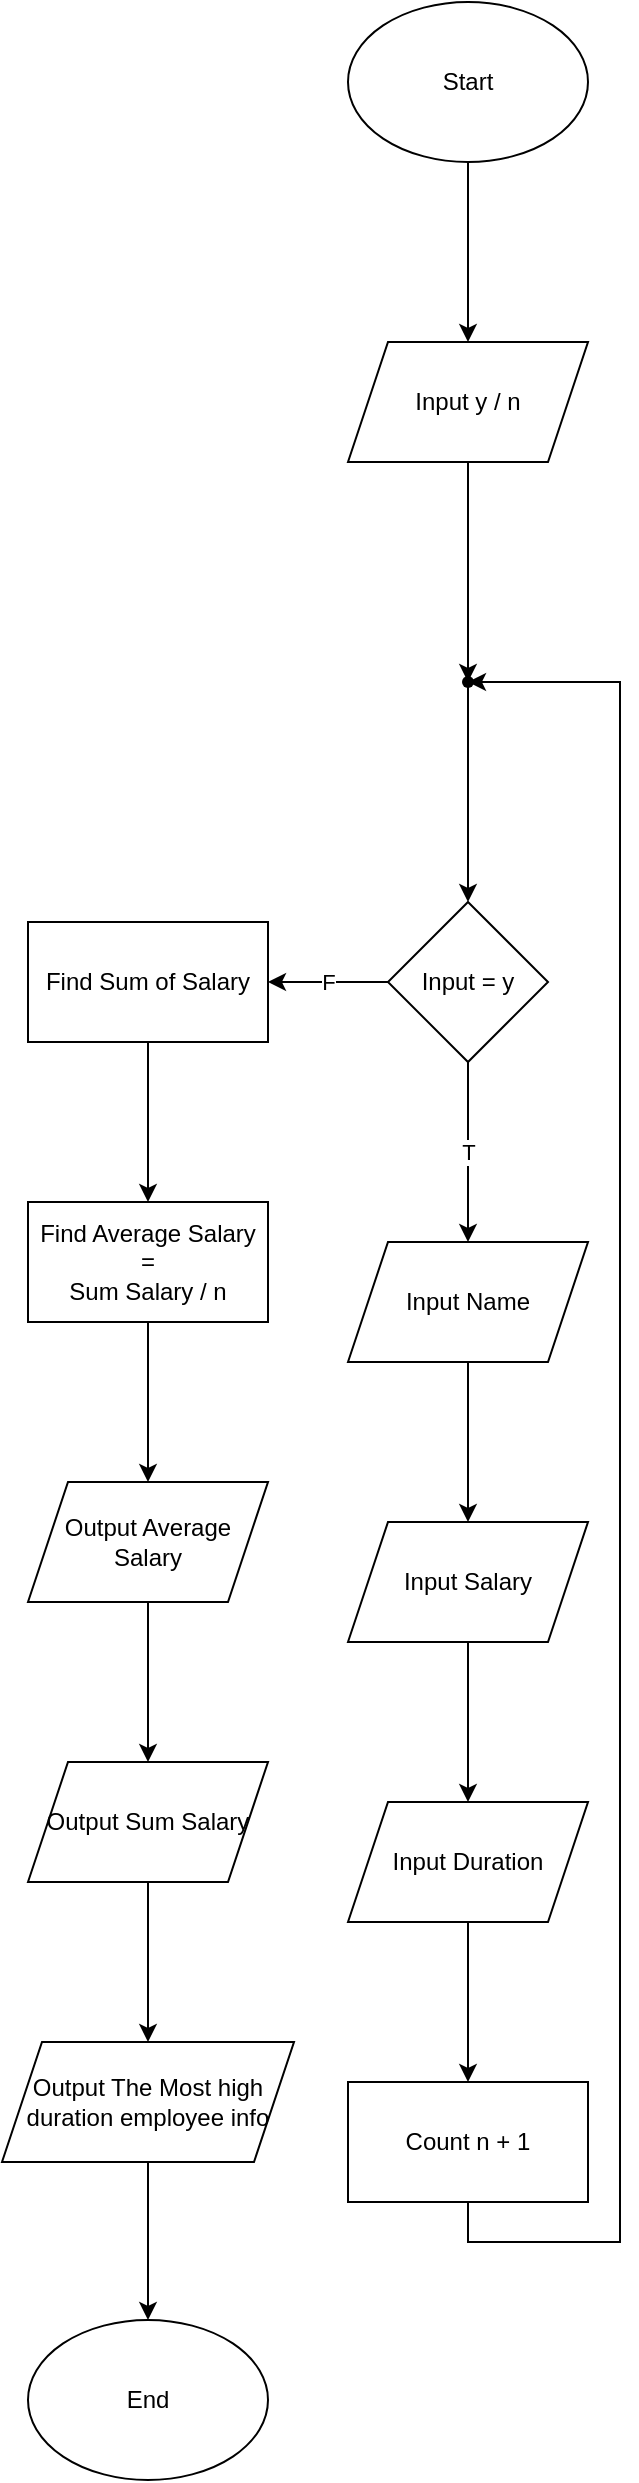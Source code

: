 <mxfile version="25.0.1">
  <diagram name="หน้า-1" id="caE3stl09hQpyBwmB7wa">
    <mxGraphModel dx="1050" dy="530" grid="1" gridSize="10" guides="1" tooltips="1" connect="1" arrows="1" fold="1" page="1" pageScale="1" pageWidth="827" pageHeight="1169" math="0" shadow="0">
      <root>
        <mxCell id="0" />
        <mxCell id="1" parent="0" />
        <mxCell id="wu_X6CNraZPn9N3VMMo3-3" value="" style="edgeStyle=orthogonalEdgeStyle;rounded=0;orthogonalLoop=1;jettySize=auto;html=1;" edge="1" parent="1" source="wu_X6CNraZPn9N3VMMo3-1" target="wu_X6CNraZPn9N3VMMo3-2">
          <mxGeometry relative="1" as="geometry" />
        </mxCell>
        <mxCell id="wu_X6CNraZPn9N3VMMo3-1" value="Start" style="ellipse;whiteSpace=wrap;html=1;" vertex="1" parent="1">
          <mxGeometry x="354" y="10" width="120" height="80" as="geometry" />
        </mxCell>
        <mxCell id="wu_X6CNraZPn9N3VMMo3-13" value="" style="edgeStyle=orthogonalEdgeStyle;rounded=0;orthogonalLoop=1;jettySize=auto;html=1;" edge="1" parent="1" source="wu_X6CNraZPn9N3VMMo3-2" target="wu_X6CNraZPn9N3VMMo3-12">
          <mxGeometry relative="1" as="geometry" />
        </mxCell>
        <mxCell id="wu_X6CNraZPn9N3VMMo3-2" value="Input y / n" style="shape=parallelogram;perimeter=parallelogramPerimeter;whiteSpace=wrap;html=1;fixedSize=1;" vertex="1" parent="1">
          <mxGeometry x="354" y="180" width="120" height="60" as="geometry" />
        </mxCell>
        <mxCell id="wu_X6CNraZPn9N3VMMo3-7" value="T" style="edgeStyle=orthogonalEdgeStyle;rounded=0;orthogonalLoop=1;jettySize=auto;html=1;" edge="1" parent="1" source="wu_X6CNraZPn9N3VMMo3-4" target="wu_X6CNraZPn9N3VMMo3-6">
          <mxGeometry relative="1" as="geometry" />
        </mxCell>
        <mxCell id="wu_X6CNraZPn9N3VMMo3-26" value="F" style="edgeStyle=orthogonalEdgeStyle;rounded=0;orthogonalLoop=1;jettySize=auto;html=1;" edge="1" parent="1" source="wu_X6CNraZPn9N3VMMo3-4" target="wu_X6CNraZPn9N3VMMo3-25">
          <mxGeometry relative="1" as="geometry" />
        </mxCell>
        <mxCell id="wu_X6CNraZPn9N3VMMo3-4" value="Input = y" style="rhombus;whiteSpace=wrap;html=1;" vertex="1" parent="1">
          <mxGeometry x="374" y="460" width="80" height="80" as="geometry" />
        </mxCell>
        <mxCell id="wu_X6CNraZPn9N3VMMo3-9" value="" style="edgeStyle=orthogonalEdgeStyle;rounded=0;orthogonalLoop=1;jettySize=auto;html=1;" edge="1" parent="1" source="wu_X6CNraZPn9N3VMMo3-6" target="wu_X6CNraZPn9N3VMMo3-8">
          <mxGeometry relative="1" as="geometry" />
        </mxCell>
        <mxCell id="wu_X6CNraZPn9N3VMMo3-6" value="Input Name" style="shape=parallelogram;perimeter=parallelogramPerimeter;whiteSpace=wrap;html=1;fixedSize=1;" vertex="1" parent="1">
          <mxGeometry x="354" y="630" width="120" height="60" as="geometry" />
        </mxCell>
        <mxCell id="wu_X6CNraZPn9N3VMMo3-11" value="" style="edgeStyle=orthogonalEdgeStyle;rounded=0;orthogonalLoop=1;jettySize=auto;html=1;" edge="1" parent="1" source="wu_X6CNraZPn9N3VMMo3-8" target="wu_X6CNraZPn9N3VMMo3-10">
          <mxGeometry relative="1" as="geometry" />
        </mxCell>
        <mxCell id="wu_X6CNraZPn9N3VMMo3-8" value="Input Salary" style="shape=parallelogram;perimeter=parallelogramPerimeter;whiteSpace=wrap;html=1;fixedSize=1;" vertex="1" parent="1">
          <mxGeometry x="354" y="770" width="120" height="60" as="geometry" />
        </mxCell>
        <mxCell id="wu_X6CNraZPn9N3VMMo3-19" value="" style="edgeStyle=orthogonalEdgeStyle;rounded=0;orthogonalLoop=1;jettySize=auto;html=1;" edge="1" parent="1" source="wu_X6CNraZPn9N3VMMo3-10" target="wu_X6CNraZPn9N3VMMo3-18">
          <mxGeometry relative="1" as="geometry" />
        </mxCell>
        <mxCell id="wu_X6CNraZPn9N3VMMo3-10" value="Input Duration" style="shape=parallelogram;perimeter=parallelogramPerimeter;whiteSpace=wrap;html=1;fixedSize=1;" vertex="1" parent="1">
          <mxGeometry x="354" y="910" width="120" height="60" as="geometry" />
        </mxCell>
        <mxCell id="wu_X6CNraZPn9N3VMMo3-14" value="" style="edgeStyle=orthogonalEdgeStyle;rounded=0;orthogonalLoop=1;jettySize=auto;html=1;" edge="1" parent="1" source="wu_X6CNraZPn9N3VMMo3-12" target="wu_X6CNraZPn9N3VMMo3-4">
          <mxGeometry relative="1" as="geometry" />
        </mxCell>
        <mxCell id="wu_X6CNraZPn9N3VMMo3-12" value="" style="shape=waypoint;sketch=0;size=6;pointerEvents=1;points=[];fillColor=default;resizable=0;rotatable=0;perimeter=centerPerimeter;snapToPoint=1;" vertex="1" parent="1">
          <mxGeometry x="404" y="340" width="20" height="20" as="geometry" />
        </mxCell>
        <mxCell id="wu_X6CNraZPn9N3VMMo3-18" value="Count n + 1" style="whiteSpace=wrap;html=1;" vertex="1" parent="1">
          <mxGeometry x="354" y="1050" width="120" height="60" as="geometry" />
        </mxCell>
        <mxCell id="wu_X6CNraZPn9N3VMMo3-20" style="edgeStyle=orthogonalEdgeStyle;rounded=0;orthogonalLoop=1;jettySize=auto;html=1;exitX=0.5;exitY=1;exitDx=0;exitDy=0;entryX=0.9;entryY=0.46;entryDx=0;entryDy=0;entryPerimeter=0;" edge="1" parent="1" source="wu_X6CNraZPn9N3VMMo3-18" target="wu_X6CNraZPn9N3VMMo3-12">
          <mxGeometry relative="1" as="geometry">
            <Array as="points">
              <mxPoint x="414" y="1130" />
              <mxPoint x="490" y="1130" />
              <mxPoint x="490" y="350" />
            </Array>
          </mxGeometry>
        </mxCell>
        <mxCell id="wu_X6CNraZPn9N3VMMo3-30" value="" style="edgeStyle=orthogonalEdgeStyle;rounded=0;orthogonalLoop=1;jettySize=auto;html=1;" edge="1" parent="1" source="wu_X6CNraZPn9N3VMMo3-25" target="wu_X6CNraZPn9N3VMMo3-29">
          <mxGeometry relative="1" as="geometry" />
        </mxCell>
        <mxCell id="wu_X6CNraZPn9N3VMMo3-25" value="Find Sum of Salary" style="whiteSpace=wrap;html=1;" vertex="1" parent="1">
          <mxGeometry x="194" y="470" width="120" height="60" as="geometry" />
        </mxCell>
        <mxCell id="wu_X6CNraZPn9N3VMMo3-32" value="" style="edgeStyle=orthogonalEdgeStyle;rounded=0;orthogonalLoop=1;jettySize=auto;html=1;" edge="1" parent="1" source="wu_X6CNraZPn9N3VMMo3-29" target="wu_X6CNraZPn9N3VMMo3-31">
          <mxGeometry relative="1" as="geometry" />
        </mxCell>
        <mxCell id="wu_X6CNraZPn9N3VMMo3-29" value="Find Average Salary =&lt;div&gt;Sum Salary / n&lt;/div&gt;" style="whiteSpace=wrap;html=1;" vertex="1" parent="1">
          <mxGeometry x="194" y="610" width="120" height="60" as="geometry" />
        </mxCell>
        <mxCell id="wu_X6CNraZPn9N3VMMo3-34" value="" style="edgeStyle=orthogonalEdgeStyle;rounded=0;orthogonalLoop=1;jettySize=auto;html=1;" edge="1" parent="1" source="wu_X6CNraZPn9N3VMMo3-31" target="wu_X6CNraZPn9N3VMMo3-33">
          <mxGeometry relative="1" as="geometry" />
        </mxCell>
        <mxCell id="wu_X6CNraZPn9N3VMMo3-31" value="Output Average Salary" style="shape=parallelogram;perimeter=parallelogramPerimeter;whiteSpace=wrap;html=1;fixedSize=1;" vertex="1" parent="1">
          <mxGeometry x="194" y="750" width="120" height="60" as="geometry" />
        </mxCell>
        <mxCell id="wu_X6CNraZPn9N3VMMo3-36" value="" style="edgeStyle=orthogonalEdgeStyle;rounded=0;orthogonalLoop=1;jettySize=auto;html=1;" edge="1" parent="1" source="wu_X6CNraZPn9N3VMMo3-33" target="wu_X6CNraZPn9N3VMMo3-35">
          <mxGeometry relative="1" as="geometry" />
        </mxCell>
        <mxCell id="wu_X6CNraZPn9N3VMMo3-33" value="Output Sum Salary" style="shape=parallelogram;perimeter=parallelogramPerimeter;whiteSpace=wrap;html=1;fixedSize=1;" vertex="1" parent="1">
          <mxGeometry x="194" y="890" width="120" height="60" as="geometry" />
        </mxCell>
        <mxCell id="wu_X6CNraZPn9N3VMMo3-38" value="" style="edgeStyle=orthogonalEdgeStyle;rounded=0;orthogonalLoop=1;jettySize=auto;html=1;" edge="1" parent="1" source="wu_X6CNraZPn9N3VMMo3-35" target="wu_X6CNraZPn9N3VMMo3-37">
          <mxGeometry relative="1" as="geometry" />
        </mxCell>
        <mxCell id="wu_X6CNraZPn9N3VMMo3-35" value="Output The Most high duration employee info" style="shape=parallelogram;perimeter=parallelogramPerimeter;whiteSpace=wrap;html=1;fixedSize=1;" vertex="1" parent="1">
          <mxGeometry x="181" y="1030" width="146" height="60" as="geometry" />
        </mxCell>
        <mxCell id="wu_X6CNraZPn9N3VMMo3-37" value="End" style="ellipse;whiteSpace=wrap;html=1;" vertex="1" parent="1">
          <mxGeometry x="194" y="1169" width="120" height="80" as="geometry" />
        </mxCell>
      </root>
    </mxGraphModel>
  </diagram>
</mxfile>
